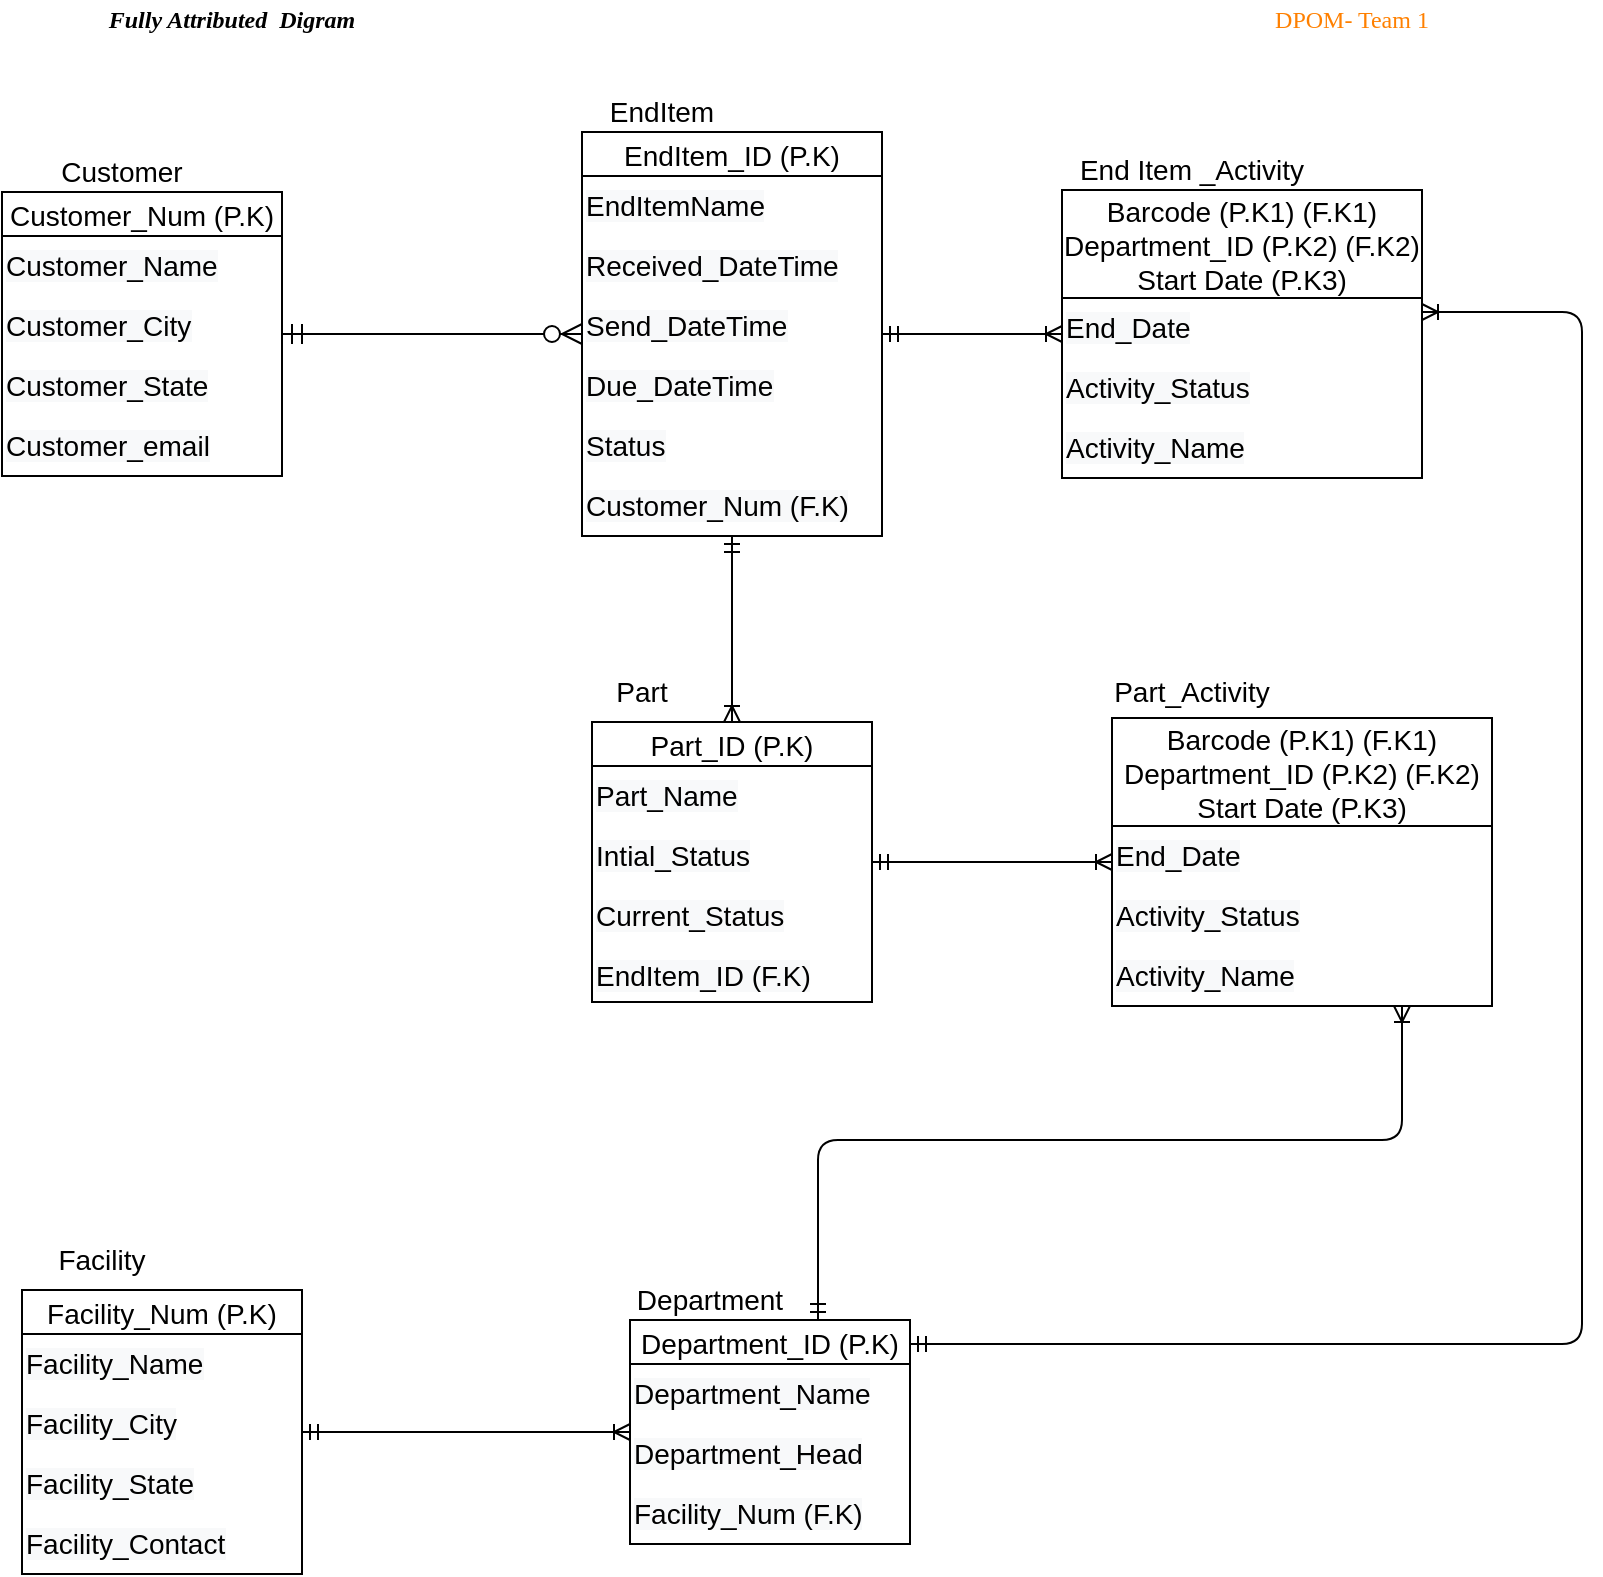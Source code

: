<mxfile version="13.0.3" type="device"><diagram id="C5RBs43oDa-KdzZeNtuy" name="Page-1"><mxGraphModel dx="1504" dy="714" grid="1" gridSize="10" guides="1" tooltips="1" connect="1" arrows="1" fold="1" page="1" pageScale="1" pageWidth="827" pageHeight="1169" math="0" shadow="0"><root><mxCell id="WIyWlLk6GJQsqaUBKTNV-0"/><mxCell id="WIyWlLk6GJQsqaUBKTNV-1" parent="WIyWlLk6GJQsqaUBKTNV-0"/><mxCell id="uTjWlw18wiUn4-pj1C9x-1" value="&lt;span style=&quot;font-family: &amp;quot;helvetica&amp;quot; ; font-size: 14px&quot;&gt;Customer&lt;/span&gt;" style="text;html=1;strokeColor=none;fillColor=none;align=center;verticalAlign=middle;whiteSpace=wrap;rounded=0;fontFamily=Georgia;fontColor=#000000;" parent="WIyWlLk6GJQsqaUBKTNV-1" vertex="1"><mxGeometry x="30" y="96" width="80" height="20" as="geometry"/></mxCell><mxCell id="uTjWlw18wiUn4-pj1C9x-2" value="&lt;span style=&quot;font-family: &amp;#34;helvetica&amp;#34; ; font-size: 14px&quot;&gt;Facility&lt;/span&gt;" style="text;html=1;strokeColor=none;fillColor=none;align=center;verticalAlign=middle;whiteSpace=wrap;rounded=0;fontFamily=Georgia;fontColor=#000000;" parent="WIyWlLk6GJQsqaUBKTNV-1" vertex="1"><mxGeometry x="20" y="640" width="80" height="20" as="geometry"/></mxCell><mxCell id="uTjWlw18wiUn4-pj1C9x-4" value="&lt;span style=&quot;font-family: &amp;#34;helvetica&amp;#34; ; font-size: 14px&quot;&gt;End Item _Activity&lt;/span&gt;" style="text;html=1;strokeColor=none;fillColor=none;align=center;verticalAlign=middle;whiteSpace=wrap;rounded=0;fontFamily=Georgia;fontColor=#000000;" parent="WIyWlLk6GJQsqaUBKTNV-1" vertex="1"><mxGeometry x="540" y="95" width="130" height="20" as="geometry"/></mxCell><mxCell id="uTjWlw18wiUn4-pj1C9x-5" value="&lt;span style=&quot;font-family: &amp;#34;helvetica&amp;#34; ; font-size: 14px&quot;&gt;EndItem&lt;/span&gt;" style="text;html=1;strokeColor=none;fillColor=none;align=center;verticalAlign=middle;whiteSpace=wrap;rounded=0;fontFamily=Georgia;fontColor=#000000;" parent="WIyWlLk6GJQsqaUBKTNV-1" vertex="1"><mxGeometry x="300" y="66" width="80" height="20" as="geometry"/></mxCell><mxCell id="uTjWlw18wiUn4-pj1C9x-6" value="&lt;span style=&quot;font-family: &amp;#34;helvetica&amp;#34; ; font-size: 14px&quot;&gt;Department&lt;/span&gt;" style="text;html=1;strokeColor=none;fillColor=none;align=center;verticalAlign=middle;whiteSpace=wrap;rounded=0;fontFamily=Georgia;fontColor=#000000;" parent="WIyWlLk6GJQsqaUBKTNV-1" vertex="1"><mxGeometry x="324" y="660" width="80" height="20" as="geometry"/></mxCell><mxCell id="uTjWlw18wiUn4-pj1C9x-7" value="" style="endArrow=ERzeroToMany;startArrow=ERmandOne;shadow=0;strokeWidth=1;endSize=8;startSize=8;" parent="WIyWlLk6GJQsqaUBKTNV-1" source="uTjWlw18wiUn4-pj1C9x-27" target="uTjWlw18wiUn4-pj1C9x-20" edge="1"><mxGeometry width="100" height="100" relative="1" as="geometry"><mxPoint x="160" y="313.5" as="sourcePoint"/><mxPoint x="310" y="313.5" as="targetPoint"/></mxGeometry></mxCell><mxCell id="uTjWlw18wiUn4-pj1C9x-8" value="" style="fontSize=12;html=1;endArrow=ERoneToMany;startArrow=ERmandOne;" parent="WIyWlLk6GJQsqaUBKTNV-1" source="uTjWlw18wiUn4-pj1C9x-20" target="uTjWlw18wiUn4-pj1C9x-26" edge="1"><mxGeometry width="100" height="100" relative="1" as="geometry"><mxPoint x="495" y="312" as="sourcePoint"/><mxPoint x="650" y="312" as="targetPoint"/></mxGeometry></mxCell><mxCell id="uTjWlw18wiUn4-pj1C9x-9" style="edgeStyle=none;rounded=0;orthogonalLoop=1;jettySize=auto;html=1;exitX=0.75;exitY=0;exitDx=0;exitDy=0;fontFamily=Georgia;fontColor=#000000;" parent="WIyWlLk6GJQsqaUBKTNV-1" source="uTjWlw18wiUn4-pj1C9x-26" target="uTjWlw18wiUn4-pj1C9x-26" edge="1"><mxGeometry relative="1" as="geometry"/></mxCell><mxCell id="uTjWlw18wiUn4-pj1C9x-10" value="" style="fontSize=12;html=1;endArrow=ERoneToMany;startArrow=ERmandOne;" parent="WIyWlLk6GJQsqaUBKTNV-1" source="uTjWlw18wiUn4-pj1C9x-20" target="uTjWlw18wiUn4-pj1C9x-18" edge="1"><mxGeometry width="100" height="100" relative="1" as="geometry"><mxPoint x="380" y="342" as="sourcePoint"/><mxPoint x="380" y="480" as="targetPoint"/></mxGeometry></mxCell><mxCell id="uTjWlw18wiUn4-pj1C9x-11" value="&lt;span style=&quot;font-family: &amp;#34;helvetica&amp;#34; ; font-size: 14px&quot;&gt;Part_Activity&lt;/span&gt;" style="text;html=1;strokeColor=none;fillColor=none;align=center;verticalAlign=middle;whiteSpace=wrap;rounded=0;fontFamily=Georgia;fontColor=#000000;" parent="WIyWlLk6GJQsqaUBKTNV-1" vertex="1"><mxGeometry x="565" y="356" width="80" height="20" as="geometry"/></mxCell><mxCell id="uTjWlw18wiUn4-pj1C9x-12" value="" style="fontSize=12;html=1;endArrow=ERoneToMany;startArrow=ERmandOne;" parent="WIyWlLk6GJQsqaUBKTNV-1" source="uTjWlw18wiUn4-pj1C9x-18" target="uTjWlw18wiUn4-pj1C9x-25" edge="1"><mxGeometry width="100" height="100" relative="1" as="geometry"><mxPoint x="450" y="505" as="sourcePoint"/><mxPoint x="610" y="509" as="targetPoint"/></mxGeometry></mxCell><mxCell id="uTjWlw18wiUn4-pj1C9x-13" value="" style="fontSize=12;html=1;endArrow=ERoneToMany;startArrow=ERmandOne;" parent="WIyWlLk6GJQsqaUBKTNV-1" source="uTjWlw18wiUn4-pj1C9x-22" target="uTjWlw18wiUn4-pj1C9x-23" edge="1"><mxGeometry width="100" height="100" relative="1" as="geometry"><mxPoint x="170" y="690" as="sourcePoint"/><mxPoint x="324" y="690" as="targetPoint"/></mxGeometry></mxCell><mxCell id="uTjWlw18wiUn4-pj1C9x-14" value="" style="edgeStyle=orthogonalEdgeStyle;fontSize=12;html=1;endArrow=ERoneToMany;startArrow=ERmandOne;" parent="WIyWlLk6GJQsqaUBKTNV-1" source="uTjWlw18wiUn4-pj1C9x-23" target="uTjWlw18wiUn4-pj1C9x-26" edge="1"><mxGeometry width="100" height="100" relative="1" as="geometry"><mxPoint x="520" y="770" as="sourcePoint"/><mxPoint x="860" y="310" as="targetPoint"/><Array as="points"><mxPoint x="800" y="692"/><mxPoint x="800" y="176"/></Array></mxGeometry></mxCell><mxCell id="uTjWlw18wiUn4-pj1C9x-15" value="" style="fontSize=12;html=1;endArrow=ERoneToMany;startArrow=ERmandOne;edgeStyle=orthogonalEdgeStyle;" parent="WIyWlLk6GJQsqaUBKTNV-1" source="uTjWlw18wiUn4-pj1C9x-23" target="uTjWlw18wiUn4-pj1C9x-25" edge="1"><mxGeometry width="100" height="100" relative="1" as="geometry"><mxPoint x="504" y="610" as="sourcePoint"/><mxPoint x="710" y="560" as="targetPoint"/><Array as="points"><mxPoint x="418" y="590"/><mxPoint x="710" y="590"/></Array></mxGeometry></mxCell><mxCell id="uTjWlw18wiUn4-pj1C9x-16" style="edgeStyle=none;rounded=0;orthogonalLoop=1;jettySize=auto;html=1;exitX=1;exitY=0.5;exitDx=0;exitDy=0;fontFamily=Georgia;fontColor=#000000;" parent="WIyWlLk6GJQsqaUBKTNV-1" source="uTjWlw18wiUn4-pj1C9x-26" target="uTjWlw18wiUn4-pj1C9x-26" edge="1"><mxGeometry relative="1" as="geometry"/></mxCell><mxCell id="uTjWlw18wiUn4-pj1C9x-17" style="edgeStyle=none;rounded=0;orthogonalLoop=1;jettySize=auto;html=1;exitX=0;exitY=0.5;exitDx=0;exitDy=0;fontFamily=Georgia;fontColor=#000000;" parent="WIyWlLk6GJQsqaUBKTNV-1" source="uTjWlw18wiUn4-pj1C9x-25" target="uTjWlw18wiUn4-pj1C9x-25" edge="1"><mxGeometry relative="1" as="geometry"/></mxCell><mxCell id="uTjWlw18wiUn4-pj1C9x-20" value="EndItem_ID (P.K)" style="swimlane;fontStyle=0;childLayout=stackLayout;horizontal=1;startSize=22;horizontalStack=0;resizeParent=1;resizeParentMax=0;resizeLast=0;collapsible=1;marginBottom=0;align=center;fontSize=14;" parent="WIyWlLk6GJQsqaUBKTNV-1" vertex="1"><mxGeometry x="300" y="86" width="150" height="202" as="geometry"/></mxCell><mxCell id="uTjWlw18wiUn4-pj1C9x-21" value="&lt;span style=&quot;font-family: &amp;#34;helvetica&amp;#34; ; font-size: 14px ; font-style: normal ; font-weight: 400 ; letter-spacing: normal ; text-align: center ; text-indent: 0px ; text-transform: none ; word-spacing: 0px ; background-color: rgb(248 , 249 , 250) ; float: none ; display: inline&quot;&gt;EndItemName&lt;/span&gt;" style="text;whiteSpace=wrap;html=1;fontFamily=Georgia;fontColor=#000000;" parent="uTjWlw18wiUn4-pj1C9x-20" vertex="1"><mxGeometry y="22" width="150" height="30" as="geometry"/></mxCell><mxCell id="uTjWlw18wiUn4-pj1C9x-69" value="&lt;span style=&quot;font-family: &amp;#34;helvetica&amp;#34; ; font-size: 14px ; font-style: normal ; font-weight: 400 ; letter-spacing: normal ; text-align: center ; text-indent: 0px ; text-transform: none ; word-spacing: 0px ; background-color: rgb(248 , 249 , 250) ; float: none ; display: inline&quot;&gt;Received_DateTime&lt;/span&gt;" style="text;whiteSpace=wrap;html=1;" parent="uTjWlw18wiUn4-pj1C9x-20" vertex="1"><mxGeometry y="52" width="150" height="30" as="geometry"/></mxCell><mxCell id="uTjWlw18wiUn4-pj1C9x-71" value="&lt;span style=&quot;font-family: &amp;#34;helvetica&amp;#34; ; font-size: 14px ; font-style: normal ; font-weight: 400 ; letter-spacing: normal ; text-align: center ; text-indent: 0px ; text-transform: none ; word-spacing: 0px ; background-color: rgb(248 , 249 , 250) ; float: none ; display: inline&quot;&gt;Send_DateTime&lt;/span&gt;" style="text;whiteSpace=wrap;html=1;" parent="uTjWlw18wiUn4-pj1C9x-20" vertex="1"><mxGeometry y="82" width="150" height="30" as="geometry"/></mxCell><mxCell id="uTjWlw18wiUn4-pj1C9x-72" value="&lt;span style=&quot;font-family: &amp;#34;helvetica&amp;#34; ; font-size: 14px ; font-style: normal ; font-weight: 400 ; letter-spacing: normal ; text-align: center ; text-indent: 0px ; text-transform: none ; word-spacing: 0px ; background-color: rgb(248 , 249 , 250) ; float: none ; display: inline&quot;&gt;Due_DateTime&lt;/span&gt;" style="text;whiteSpace=wrap;html=1;" parent="uTjWlw18wiUn4-pj1C9x-20" vertex="1"><mxGeometry y="112" width="150" height="30" as="geometry"/></mxCell><mxCell id="uTjWlw18wiUn4-pj1C9x-67" value="&lt;span style=&quot;font-family: &amp;#34;helvetica&amp;#34; ; font-size: 14px ; font-style: normal ; font-weight: 400 ; letter-spacing: normal ; text-align: center ; text-indent: 0px ; text-transform: none ; word-spacing: 0px ; background-color: rgb(248 , 249 , 250) ; float: none ; display: inline&quot;&gt;Status&lt;/span&gt;" style="text;whiteSpace=wrap;html=1;" parent="uTjWlw18wiUn4-pj1C9x-20" vertex="1"><mxGeometry y="142" width="150" height="30" as="geometry"/></mxCell><mxCell id="uTjWlw18wiUn4-pj1C9x-74" value="&lt;span style=&quot;font-family: &amp;#34;helvetica&amp;#34; ; font-size: 14px ; font-style: normal ; font-weight: 400 ; letter-spacing: normal ; text-align: center ; text-indent: 0px ; text-transform: none ; word-spacing: 0px ; background-color: rgb(248 , 249 , 250) ; float: none ; display: inline&quot;&gt;Customer_Num (F.K)&lt;/span&gt;" style="text;whiteSpace=wrap;html=1;" parent="uTjWlw18wiUn4-pj1C9x-20" vertex="1"><mxGeometry y="172" width="150" height="30" as="geometry"/></mxCell><mxCell id="uTjWlw18wiUn4-pj1C9x-27" value="Customer_Num (P.K)" style="swimlane;fontStyle=0;childLayout=stackLayout;horizontal=1;startSize=22;horizontalStack=0;resizeParent=1;resizeParentMax=0;resizeLast=0;collapsible=1;marginBottom=0;align=center;fontSize=14;" parent="WIyWlLk6GJQsqaUBKTNV-1" vertex="1"><mxGeometry x="10" y="116" width="140" height="142" as="geometry"/></mxCell><mxCell id="uTjWlw18wiUn4-pj1C9x-57" value="&lt;span style=&quot;font-family: &amp;#34;helvetica&amp;#34; ; font-size: 14px ; font-style: normal ; font-weight: 400 ; letter-spacing: normal ; text-align: center ; text-indent: 0px ; text-transform: none ; word-spacing: 0px ; background-color: rgb(248 , 249 , 250) ; float: none ; display: inline&quot;&gt;Customer_Name&lt;/span&gt;" style="text;whiteSpace=wrap;html=1;" parent="uTjWlw18wiUn4-pj1C9x-27" vertex="1"><mxGeometry y="22" width="140" height="30" as="geometry"/></mxCell><mxCell id="uTjWlw18wiUn4-pj1C9x-61" value="&lt;span style=&quot;font-family: &amp;#34;helvetica&amp;#34; ; font-size: 14px ; font-style: normal ; font-weight: 400 ; letter-spacing: normal ; text-align: center ; text-indent: 0px ; text-transform: none ; word-spacing: 0px ; background-color: rgb(248 , 249 , 250) ; float: none ; display: inline&quot;&gt;Customer_City&lt;/span&gt;" style="text;whiteSpace=wrap;html=1;" parent="uTjWlw18wiUn4-pj1C9x-27" vertex="1"><mxGeometry y="52" width="140" height="30" as="geometry"/></mxCell><mxCell id="uTjWlw18wiUn4-pj1C9x-64" value="&lt;span style=&quot;font-family: &amp;#34;helvetica&amp;#34; ; font-size: 14px ; font-style: normal ; font-weight: 400 ; letter-spacing: normal ; text-align: center ; text-indent: 0px ; text-transform: none ; word-spacing: 0px ; background-color: rgb(248 , 249 , 250) ; float: none ; display: inline&quot;&gt;Customer_State&lt;/span&gt;" style="text;whiteSpace=wrap;html=1;" parent="uTjWlw18wiUn4-pj1C9x-27" vertex="1"><mxGeometry y="82" width="140" height="30" as="geometry"/></mxCell><mxCell id="uTjWlw18wiUn4-pj1C9x-65" value="&lt;span style=&quot;font-family: &amp;#34;helvetica&amp;#34; ; font-size: 14px ; font-style: normal ; font-weight: 400 ; letter-spacing: normal ; text-align: center ; text-indent: 0px ; text-transform: none ; word-spacing: 0px ; background-color: rgb(248 , 249 , 250) ; float: none ; display: inline&quot;&gt;Customer_email&lt;/span&gt;" style="text;whiteSpace=wrap;html=1;" parent="uTjWlw18wiUn4-pj1C9x-27" vertex="1"><mxGeometry y="112" width="140" height="30" as="geometry"/></mxCell><mxCell id="uTjWlw18wiUn4-pj1C9x-25" value="Barcode (P.K1) (F.K1)&#10;Department_ID (P.K2) (F.K2)&#10;Start Date (P.K3)" style="swimlane;fontStyle=0;childLayout=stackLayout;horizontal=1;startSize=54;horizontalStack=0;resizeParent=1;resizeParentMax=0;resizeLast=0;collapsible=1;marginBottom=0;align=center;fontSize=14;" parent="WIyWlLk6GJQsqaUBKTNV-1" vertex="1"><mxGeometry x="565" y="379" width="190" height="144" as="geometry"/></mxCell><mxCell id="uTjWlw18wiUn4-pj1C9x-82" value="&lt;span style=&quot;font-family: &amp;#34;helvetica&amp;#34; ; font-size: 14px ; font-style: normal ; font-weight: 400 ; letter-spacing: normal ; text-align: center ; text-indent: 0px ; text-transform: none ; word-spacing: 0px ; background-color: rgb(248 , 249 , 250) ; float: none ; display: inline&quot;&gt;End_Date&lt;/span&gt;" style="text;whiteSpace=wrap;html=1;" parent="uTjWlw18wiUn4-pj1C9x-25" vertex="1"><mxGeometry y="54" width="190" height="30" as="geometry"/></mxCell><mxCell id="uTjWlw18wiUn4-pj1C9x-83" value="&lt;span style=&quot;font-family: &amp;#34;helvetica&amp;#34; ; font-size: 14px ; font-style: normal ; font-weight: 400 ; letter-spacing: normal ; text-align: center ; text-indent: 0px ; text-transform: none ; word-spacing: 0px ; background-color: rgb(248 , 249 , 250) ; float: none ; display: inline&quot;&gt;Activity_Status&lt;/span&gt;" style="text;whiteSpace=wrap;html=1;" parent="uTjWlw18wiUn4-pj1C9x-25" vertex="1"><mxGeometry y="84" width="190" height="30" as="geometry"/></mxCell><mxCell id="uTjWlw18wiUn4-pj1C9x-84" value="&lt;span style=&quot;font-family: &amp;#34;helvetica&amp;#34; ; font-size: 14px ; font-style: normal ; font-weight: 400 ; letter-spacing: normal ; text-align: center ; text-indent: 0px ; text-transform: none ; word-spacing: 0px ; background-color: rgb(248 , 249 , 250) ; float: none ; display: inline&quot;&gt;Activity_Name&lt;/span&gt;" style="text;whiteSpace=wrap;html=1;" parent="uTjWlw18wiUn4-pj1C9x-25" vertex="1"><mxGeometry y="114" width="190" height="30" as="geometry"/></mxCell><mxCell id="uTjWlw18wiUn4-pj1C9x-98" value="&lt;span style=&quot;font-family: &amp;#34;helvetica&amp;#34; ; font-size: 14px&quot;&gt;Part&lt;/span&gt;" style="text;html=1;strokeColor=none;fillColor=none;align=center;verticalAlign=middle;whiteSpace=wrap;rounded=0;fontFamily=Georgia;fontColor=#000000;" parent="WIyWlLk6GJQsqaUBKTNV-1" vertex="1"><mxGeometry x="290" y="356" width="80" height="20" as="geometry"/></mxCell><mxCell id="uTjWlw18wiUn4-pj1C9x-100" value="Fully Attributed&amp;nbsp; Digram" style="text;html=1;strokeColor=none;fillColor=none;align=center;verticalAlign=middle;whiteSpace=wrap;rounded=0;fontFamily=Georgia;fontStyle=3" parent="WIyWlLk6GJQsqaUBKTNV-1" vertex="1"><mxGeometry x="10" y="20" width="230" height="20" as="geometry"/></mxCell><mxCell id="uTjWlw18wiUn4-pj1C9x-101" value="DPOM- Team 1" style="text;html=1;strokeColor=none;fillColor=none;align=center;verticalAlign=middle;whiteSpace=wrap;rounded=0;fontColor=#FF8000;fontFamily=Georgia;" parent="WIyWlLk6GJQsqaUBKTNV-1" vertex="1"><mxGeometry x="570" y="20" width="230" height="20" as="geometry"/></mxCell><mxCell id="uTjWlw18wiUn4-pj1C9x-23" value="Department_ID (P.K)" style="swimlane;fontStyle=0;childLayout=stackLayout;horizontal=1;startSize=22;horizontalStack=0;resizeParent=1;resizeParentMax=0;resizeLast=0;collapsible=1;marginBottom=0;align=center;fontSize=14;" parent="WIyWlLk6GJQsqaUBKTNV-1" vertex="1"><mxGeometry x="324" y="680" width="140" height="112" as="geometry"/></mxCell><mxCell id="uTjWlw18wiUn4-pj1C9x-89" value="&lt;span style=&quot;font-family: &amp;#34;helvetica&amp;#34; ; font-size: 14px ; font-style: normal ; font-weight: 400 ; letter-spacing: normal ; text-align: center ; text-indent: 0px ; text-transform: none ; word-spacing: 0px ; background-color: rgb(248 , 249 , 250) ; float: none ; display: inline&quot;&gt;Department_Name&lt;/span&gt;" style="text;whiteSpace=wrap;html=1;" parent="uTjWlw18wiUn4-pj1C9x-23" vertex="1"><mxGeometry y="22" width="140" height="30" as="geometry"/></mxCell><mxCell id="uTjWlw18wiUn4-pj1C9x-90" value="&lt;span style=&quot;font-family: &amp;#34;helvetica&amp;#34; ; font-size: 14px ; font-style: normal ; font-weight: 400 ; letter-spacing: normal ; text-align: center ; text-indent: 0px ; text-transform: none ; word-spacing: 0px ; background-color: rgb(248 , 249 , 250) ; float: none ; display: inline&quot;&gt;Department_Head&lt;/span&gt;" style="text;whiteSpace=wrap;html=1;" parent="uTjWlw18wiUn4-pj1C9x-23" vertex="1"><mxGeometry y="52" width="140" height="30" as="geometry"/></mxCell><mxCell id="uTjWlw18wiUn4-pj1C9x-24" value="&lt;span style=&quot;font-family: &amp;#34;helvetica&amp;#34; ; font-size: 14px ; font-style: normal ; font-weight: 400 ; letter-spacing: normal ; text-align: center ; text-indent: 0px ; text-transform: none ; word-spacing: 0px ; background-color: rgb(248 , 249 , 250) ; float: none ; display: inline&quot;&gt;Facility_Num (F.K)&lt;/span&gt;" style="text;whiteSpace=wrap;html=1;fontFamily=Georgia;fontColor=#000000;" parent="uTjWlw18wiUn4-pj1C9x-23" vertex="1"><mxGeometry y="82" width="140" height="30" as="geometry"/></mxCell><mxCell id="uTjWlw18wiUn4-pj1C9x-22" value="Facility_Num (P.K)" style="swimlane;fontStyle=0;childLayout=stackLayout;horizontal=1;startSize=22;horizontalStack=0;resizeParent=1;resizeParentMax=0;resizeLast=0;collapsible=1;marginBottom=0;align=center;fontSize=14;" parent="WIyWlLk6GJQsqaUBKTNV-1" vertex="1"><mxGeometry x="20" y="665" width="140" height="142" as="geometry"/></mxCell><mxCell id="uTjWlw18wiUn4-pj1C9x-93" value="&lt;!--StartFragment--&gt;&lt;span style=&quot;font-family: helvetica; font-size: 14px; font-style: normal; font-variant-ligatures: normal; font-variant-caps: normal; font-weight: 400; letter-spacing: normal; orphans: 2; text-align: center; text-indent: 0px; text-transform: none; widows: 2; word-spacing: 0px; -webkit-text-stroke-width: 0px; background-color: rgb(248, 249, 250); text-decoration-style: initial; text-decoration-color: initial; float: none; display: inline !important;&quot;&gt;Facility_Name&lt;/span&gt;&lt;!--EndFragment--&gt;" style="text;whiteSpace=wrap;html=1;" parent="uTjWlw18wiUn4-pj1C9x-22" vertex="1"><mxGeometry y="22" width="140" height="30" as="geometry"/></mxCell><mxCell id="uTjWlw18wiUn4-pj1C9x-94" value="&lt;span style=&quot;font-family: &amp;#34;helvetica&amp;#34; ; font-size: 14px ; font-style: normal ; font-weight: 400 ; letter-spacing: normal ; text-align: center ; text-indent: 0px ; text-transform: none ; word-spacing: 0px ; background-color: rgb(248 , 249 , 250) ; float: none ; display: inline&quot;&gt;Facility_City&lt;/span&gt;" style="text;whiteSpace=wrap;html=1;" parent="uTjWlw18wiUn4-pj1C9x-22" vertex="1"><mxGeometry y="52" width="140" height="30" as="geometry"/></mxCell><mxCell id="uTjWlw18wiUn4-pj1C9x-95" value="&lt;span style=&quot;font-family: &amp;#34;helvetica&amp;#34; ; font-size: 14px ; font-style: normal ; font-weight: 400 ; letter-spacing: normal ; text-align: center ; text-indent: 0px ; text-transform: none ; word-spacing: 0px ; background-color: rgb(248 , 249 , 250) ; float: none ; display: inline&quot;&gt;Facility_State&lt;/span&gt;" style="text;whiteSpace=wrap;html=1;" parent="uTjWlw18wiUn4-pj1C9x-22" vertex="1"><mxGeometry y="82" width="140" height="30" as="geometry"/></mxCell><mxCell id="uTjWlw18wiUn4-pj1C9x-96" value="&lt;span style=&quot;font-family: &amp;#34;helvetica&amp;#34; ; font-size: 14px ; font-style: normal ; font-weight: 400 ; letter-spacing: normal ; text-align: center ; text-indent: 0px ; text-transform: none ; word-spacing: 0px ; background-color: rgb(248 , 249 , 250) ; float: none ; display: inline&quot;&gt;Facility_Contact&lt;/span&gt;" style="text;whiteSpace=wrap;html=1;" parent="uTjWlw18wiUn4-pj1C9x-22" vertex="1"><mxGeometry y="112" width="140" height="30" as="geometry"/></mxCell><mxCell id="uTjWlw18wiUn4-pj1C9x-26" value="Barcode (P.K1) (F.K1)&#10;Department_ID (P.K2) (F.K2)&#10;Start Date (P.K3)" style="swimlane;fontStyle=0;childLayout=stackLayout;horizontal=1;startSize=54;horizontalStack=0;resizeParent=1;resizeParentMax=0;resizeLast=0;collapsible=1;marginBottom=0;align=center;fontSize=14;" parent="WIyWlLk6GJQsqaUBKTNV-1" vertex="1"><mxGeometry x="540" y="115" width="180" height="144" as="geometry"/></mxCell><mxCell id="uTjWlw18wiUn4-pj1C9x-78" value="&lt;span style=&quot;font-family: &amp;#34;helvetica&amp;#34; ; font-size: 14px ; font-style: normal ; font-weight: 400 ; letter-spacing: normal ; text-align: center ; text-indent: 0px ; text-transform: none ; word-spacing: 0px ; background-color: rgb(248 , 249 , 250) ; float: none ; display: inline&quot;&gt;End_Date&lt;/span&gt;" style="text;whiteSpace=wrap;html=1;" parent="uTjWlw18wiUn4-pj1C9x-26" vertex="1"><mxGeometry y="54" width="180" height="30" as="geometry"/></mxCell><mxCell id="uTjWlw18wiUn4-pj1C9x-79" value="&lt;span style=&quot;font-family: &amp;#34;helvetica&amp;#34; ; font-size: 14px ; font-style: normal ; font-weight: 400 ; letter-spacing: normal ; text-align: center ; text-indent: 0px ; text-transform: none ; word-spacing: 0px ; background-color: rgb(248 , 249 , 250) ; float: none ; display: inline&quot;&gt;Activity_Status&lt;/span&gt;" style="text;whiteSpace=wrap;html=1;" parent="uTjWlw18wiUn4-pj1C9x-26" vertex="1"><mxGeometry y="84" width="180" height="30" as="geometry"/></mxCell><mxCell id="uTjWlw18wiUn4-pj1C9x-80" value="&lt;span style=&quot;font-family: &amp;#34;helvetica&amp;#34; ; font-size: 14px ; font-style: normal ; font-weight: 400 ; letter-spacing: normal ; text-align: center ; text-indent: 0px ; text-transform: none ; word-spacing: 0px ; background-color: rgb(248 , 249 , 250) ; float: none ; display: inline&quot;&gt;Activity_Name&lt;/span&gt;" style="text;whiteSpace=wrap;html=1;" parent="uTjWlw18wiUn4-pj1C9x-26" vertex="1"><mxGeometry y="114" width="180" height="30" as="geometry"/></mxCell><mxCell id="uTjWlw18wiUn4-pj1C9x-18" value="Part_ID (P.K)" style="swimlane;fontStyle=0;childLayout=stackLayout;horizontal=1;startSize=22;horizontalStack=0;resizeParent=1;resizeParentMax=0;resizeLast=0;collapsible=1;marginBottom=0;align=center;fontSize=14;" parent="WIyWlLk6GJQsqaUBKTNV-1" vertex="1"><mxGeometry x="305" y="381" width="140" height="140" as="geometry"/></mxCell><mxCell id="uTjWlw18wiUn4-pj1C9x-85" value="&lt;span style=&quot;font-family: &amp;#34;helvetica&amp;#34; ; font-size: 14px ; font-style: normal ; font-weight: 400 ; letter-spacing: normal ; text-align: center ; text-indent: 0px ; text-transform: none ; word-spacing: 0px ; background-color: rgb(248 , 249 , 250) ; float: none ; display: inline&quot;&gt;Part_Name&lt;/span&gt;" style="text;whiteSpace=wrap;html=1;" parent="uTjWlw18wiUn4-pj1C9x-18" vertex="1"><mxGeometry y="22" width="140" height="30" as="geometry"/></mxCell><mxCell id="uTjWlw18wiUn4-pj1C9x-87" value="&lt;span style=&quot;font-family: &amp;#34;helvetica&amp;#34; ; font-size: 14px ; font-style: normal ; font-weight: 400 ; letter-spacing: normal ; text-align: center ; text-indent: 0px ; text-transform: none ; word-spacing: 0px ; background-color: rgb(248 , 249 , 250) ; float: none ; display: inline&quot;&gt;Intial_Status&lt;br&gt;&lt;br&gt;&lt;/span&gt;" style="text;whiteSpace=wrap;html=1;" parent="uTjWlw18wiUn4-pj1C9x-18" vertex="1"><mxGeometry y="52" width="140" height="30" as="geometry"/></mxCell><mxCell id="uTjWlw18wiUn4-pj1C9x-86" value="&lt;span style=&quot;font-family: &amp;#34;helvetica&amp;#34; ; font-size: 14px ; font-style: normal ; font-weight: 400 ; letter-spacing: normal ; text-align: center ; text-indent: 0px ; text-transform: none ; word-spacing: 0px ; background-color: rgb(248 , 249 , 250) ; float: none ; display: inline&quot;&gt;Current_Status&lt;br&gt;&lt;/span&gt;" style="text;whiteSpace=wrap;html=1;" parent="uTjWlw18wiUn4-pj1C9x-18" vertex="1"><mxGeometry y="82" width="140" height="30" as="geometry"/></mxCell><mxCell id="uTjWlw18wiUn4-pj1C9x-19" value="&lt;span style=&quot;font-family: &amp;#34;helvetica&amp;#34; ; font-size: 14px ; font-style: normal ; font-weight: 400 ; letter-spacing: normal ; text-align: center ; text-indent: 0px ; text-transform: none ; word-spacing: 0px ; background-color: rgb(248 , 249 , 250) ; float: none ; display: inline&quot;&gt;EndItem_ID (F.K)&lt;/span&gt;" style="text;whiteSpace=wrap;html=1;fontFamily=Georgia;fontColor=#000000;" parent="uTjWlw18wiUn4-pj1C9x-18" vertex="1"><mxGeometry y="112" width="140" height="28" as="geometry"/></mxCell></root></mxGraphModel></diagram></mxfile>